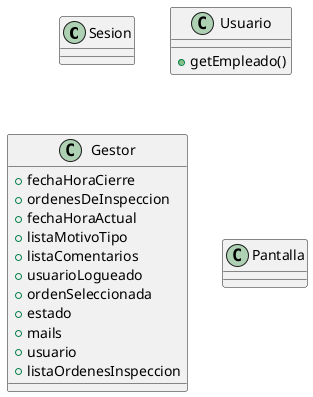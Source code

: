 @startuml diagrama

class Sesion{

}
class Usuario{
    +getEmpleado()
}

class Gestor{
    +fechaHoraCierre
    +ordenesDeInspeccion
    +fechaHoraActual
    +listaMotivoTipo
    +listaComentarios
    +usuarioLogueado
    +ordenSeleccionada
    +estado
    +mails
    +usuario
    +listaOrdenesInspeccion
}
class Pantalla{

}


@enduml